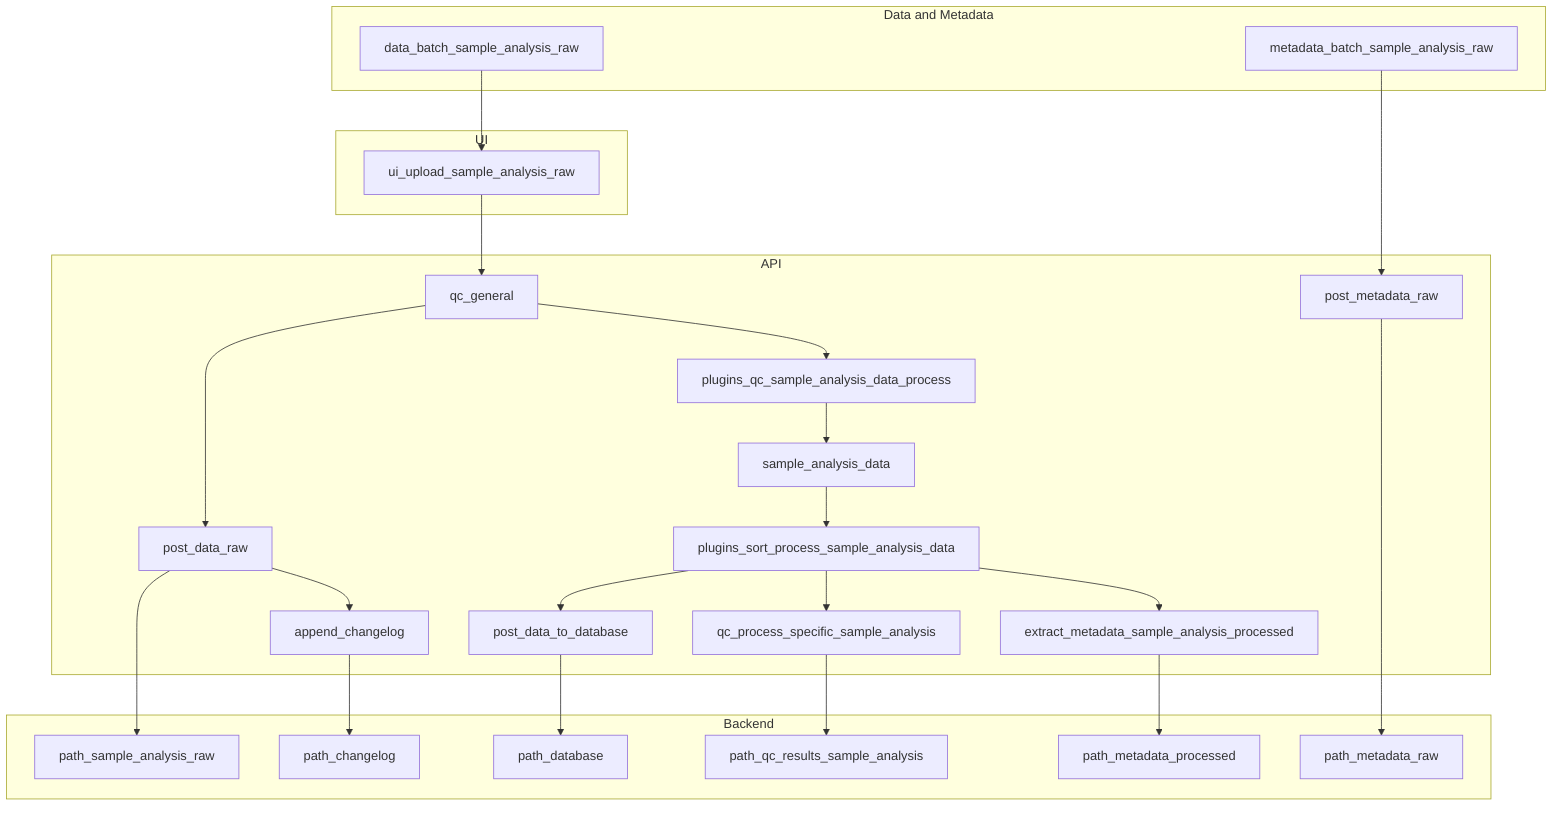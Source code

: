 flowchart TB
  subgraph Data and Metadata
    data_batch_sample_analysis_raw
    metadata_batch_sample_analysis_raw
  end

  subgraph UI
    ui_upload_sample_analysis_raw
  end

  subgraph API
    post_data_raw
    sample_analysis_data
    plugins_qc_sample_analysis_data_process
    plugins_sort_process_sample_analysis_data
    post_data_to_database
    append_changelog
    qc_general
    qc_process_specific_sample_analysis
    post_metadata_raw
    extract_metadata_sample_analysis_processed
  end

  subgraph Backend
    path_database
    path_sample_analysis_raw
    path_metadata_raw
    path_metadata_processed
    path_changelog
    path_qc_results_sample_analysis
  end

  data_batch_sample_analysis_raw --> ui_upload_sample_analysis_raw --> qc_general --> post_data_raw --> path_sample_analysis_raw

  qc_general --> plugins_qc_sample_analysis_data_process --> sample_analysis_data --> plugins_sort_process_sample_analysis_data --> post_data_to_database --> path_database

  post_data_raw --> append_changelog --> path_changelog

  plugins_sort_process_sample_analysis_data --> qc_process_specific_sample_analysis --> path_qc_results_sample_analysis

  plugins_sort_process_sample_analysis_data --> extract_metadata_sample_analysis_processed --> path_metadata_processed

  metadata_batch_sample_analysis_raw --> post_metadata_raw --> path_metadata_raw
